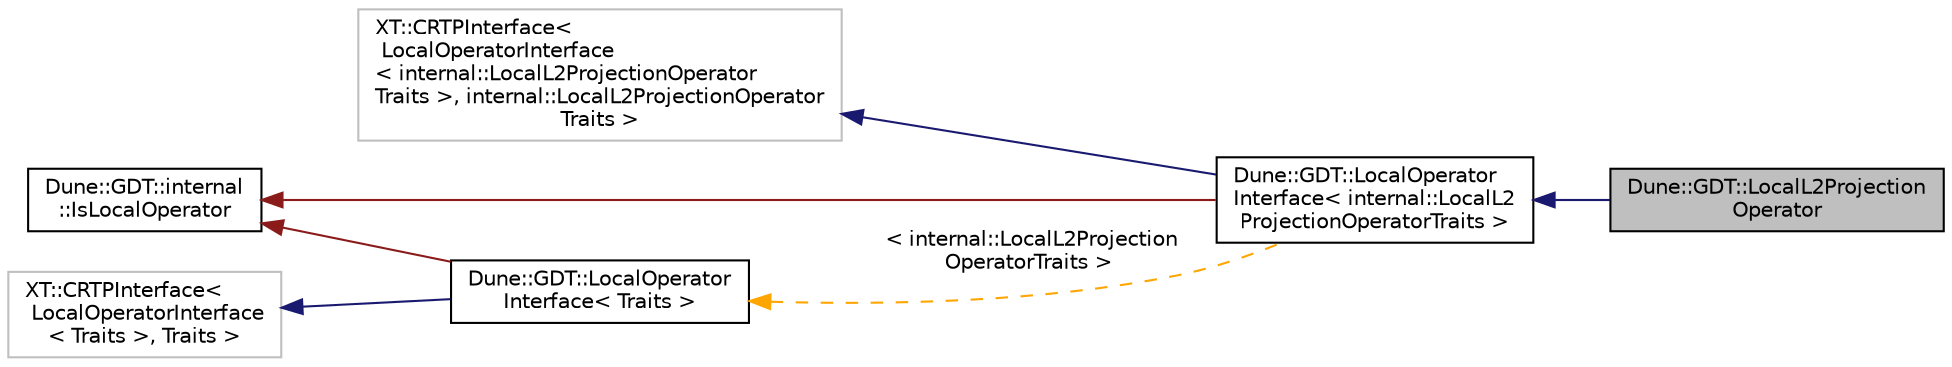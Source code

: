 digraph "Dune::GDT::LocalL2ProjectionOperator"
{
  edge [fontname="Helvetica",fontsize="10",labelfontname="Helvetica",labelfontsize="10"];
  node [fontname="Helvetica",fontsize="10",shape=record];
  rankdir="LR";
  Node0 [label="Dune::GDT::LocalL2Projection\lOperator",height=0.2,width=0.4,color="black", fillcolor="grey75", style="filled", fontcolor="black"];
  Node1 -> Node0 [dir="back",color="midnightblue",fontsize="10",style="solid",fontname="Helvetica"];
  Node1 [label="Dune::GDT::LocalOperator\lInterface\< internal::LocalL2\lProjectionOperatorTraits \>",height=0.2,width=0.4,color="black", fillcolor="white", style="filled",URL="$a01693.html"];
  Node2 -> Node1 [dir="back",color="midnightblue",fontsize="10",style="solid",fontname="Helvetica"];
  Node2 [label="XT::CRTPInterface\<\l LocalOperatorInterface\l\< internal::LocalL2ProjectionOperator\lTraits  \>, internal::LocalL2ProjectionOperator\lTraits  \>",height=0.2,width=0.4,color="grey75", fillcolor="white", style="filled"];
  Node3 -> Node1 [dir="back",color="firebrick4",fontsize="10",style="solid",fontname="Helvetica"];
  Node3 [label="Dune::GDT::internal\l::IsLocalOperator",height=0.2,width=0.4,color="black", fillcolor="white", style="filled",URL="$a01681.html"];
  Node4 -> Node1 [dir="back",color="orange",fontsize="10",style="dashed",label=" \< internal::LocalL2Projection\lOperatorTraits \>" ,fontname="Helvetica"];
  Node4 [label="Dune::GDT::LocalOperator\lInterface\< Traits \>",height=0.2,width=0.4,color="black", fillcolor="white", style="filled",URL="$a01693.html"];
  Node5 -> Node4 [dir="back",color="midnightblue",fontsize="10",style="solid",fontname="Helvetica"];
  Node5 [label="XT::CRTPInterface\<\l LocalOperatorInterface\l\< Traits \>, Traits \>",height=0.2,width=0.4,color="grey75", fillcolor="white", style="filled"];
  Node3 -> Node4 [dir="back",color="firebrick4",fontsize="10",style="solid",fontname="Helvetica"];
}
